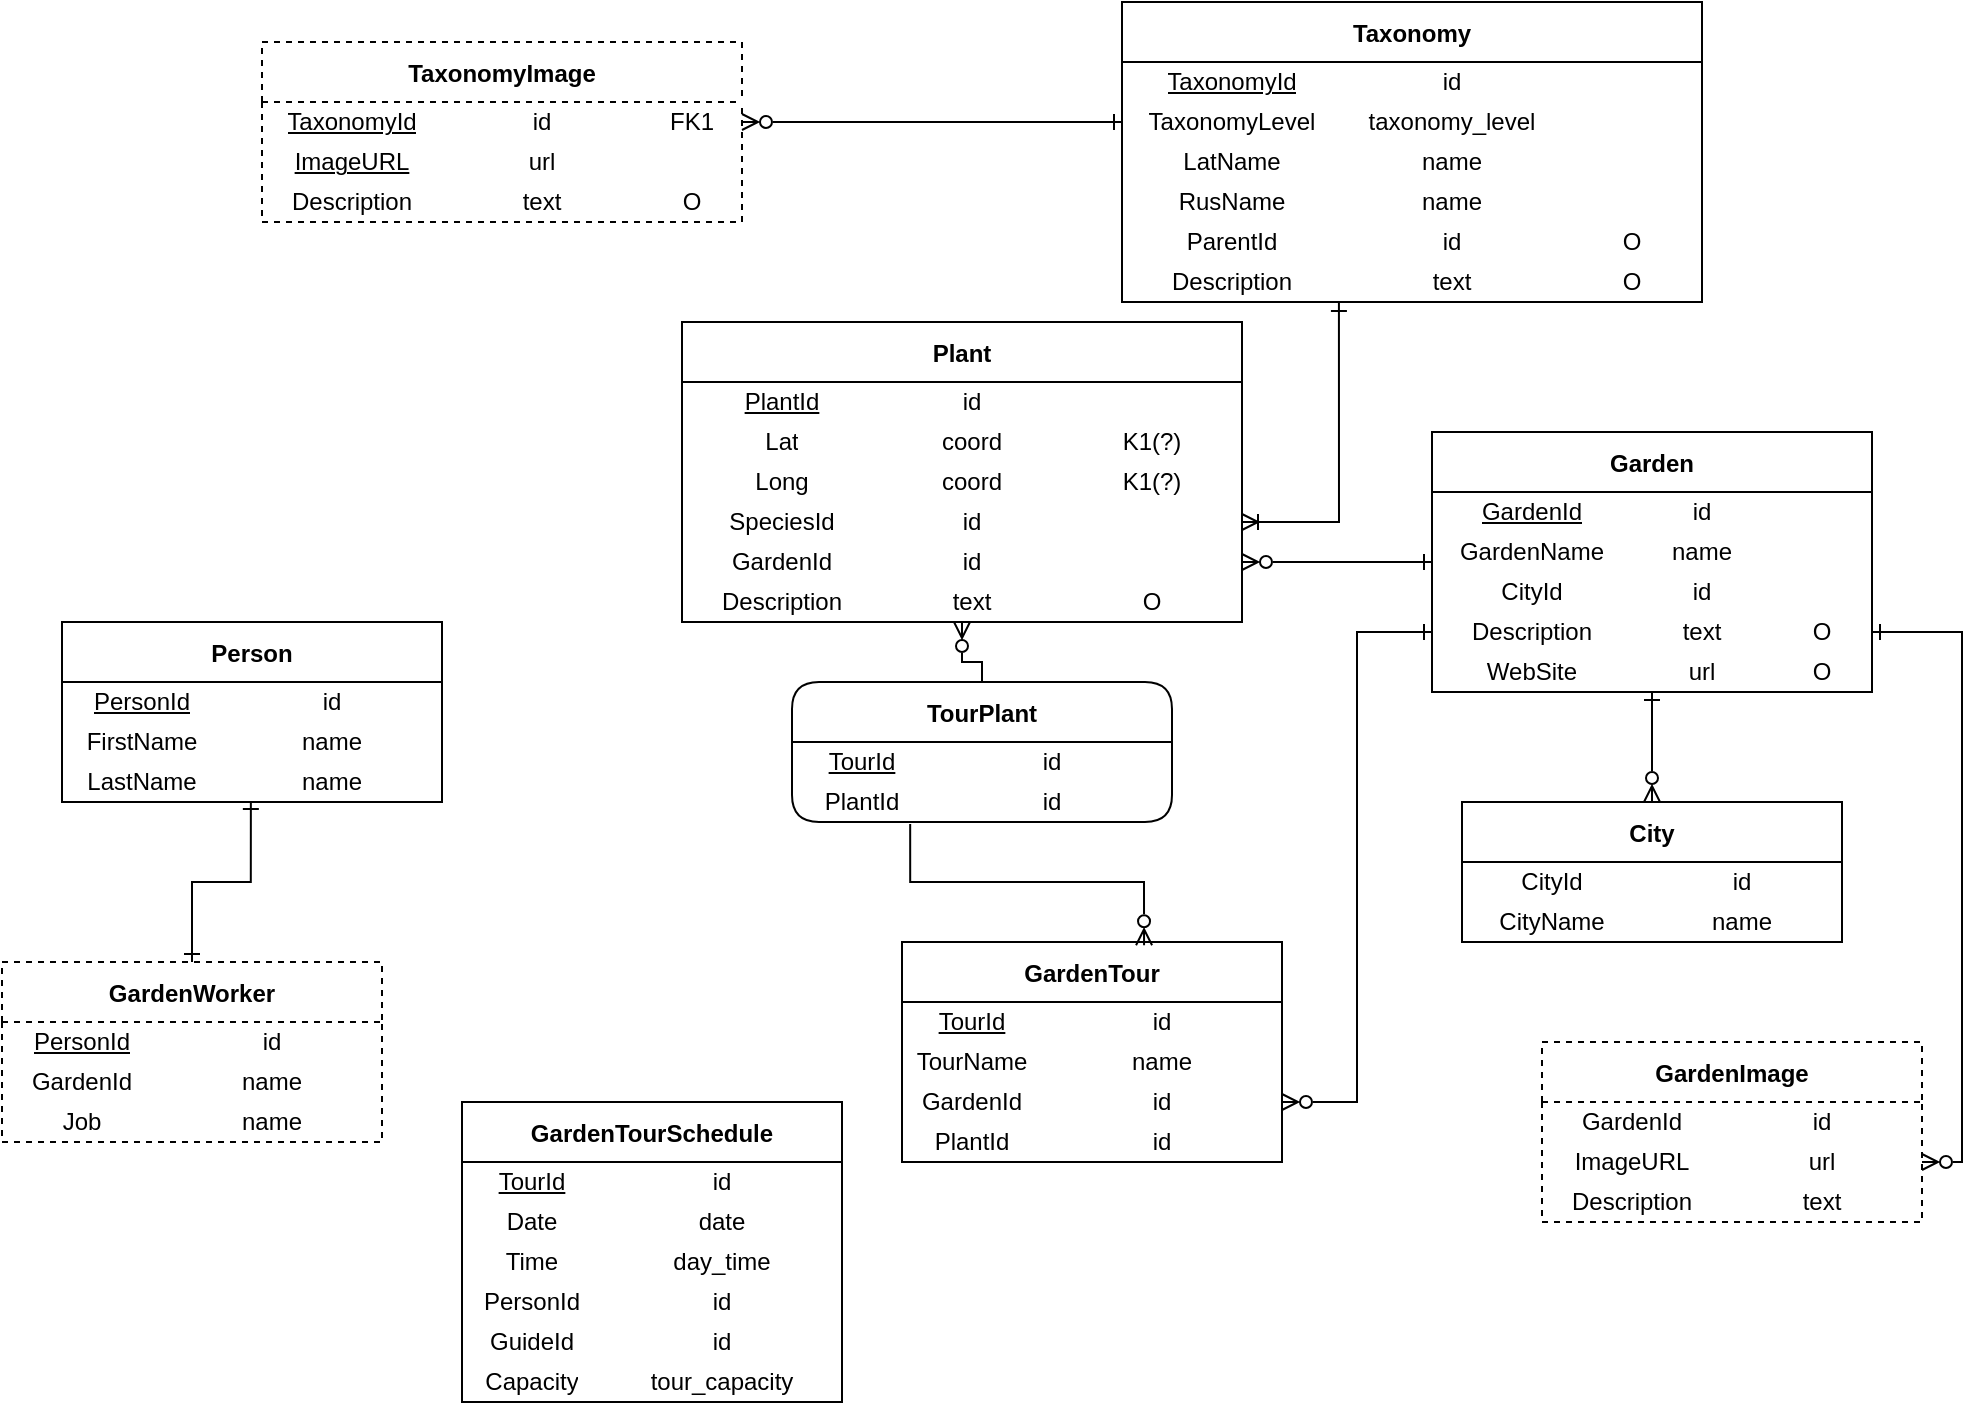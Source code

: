 <mxfile version="22.1.21" type="github">
  <diagram name="Page-1" id="6133507b-19e7-1e82-6fc7-422aa6c4b21f">
    <mxGraphModel dx="2054" dy="1492" grid="1" gridSize="10" guides="1" tooltips="1" connect="1" arrows="1" fold="1" page="1" pageScale="1" pageWidth="1100" pageHeight="850" background="none" math="0" shadow="0">
      <root>
        <mxCell id="0" />
        <mxCell id="1" parent="0" />
        <mxCell id="W1vL870ifGx7TVXtJ1C_-22" value="Taxonomy" style="shape=table;startSize=30;container=1;collapsible=0;childLayout=tableLayout;fontStyle=1;strokeColor=default;strokeWidth=1;perimeterSpacing=0;rowLines=0;columnLines=0;" parent="1" vertex="1">
          <mxGeometry x="-170" y="-380" width="290" height="150" as="geometry" />
        </mxCell>
        <mxCell id="W1vL870ifGx7TVXtJ1C_-23" value="" style="shape=tableRow;horizontal=0;startSize=0;swimlaneHead=0;swimlaneBody=0;strokeColor=inherit;top=0;left=0;bottom=0;right=0;collapsible=0;dropTarget=0;fillColor=none;points=[[0,0.5],[1,0.5]];portConstraint=eastwest;" parent="W1vL870ifGx7TVXtJ1C_-22" vertex="1">
          <mxGeometry y="30" width="290" height="20" as="geometry" />
        </mxCell>
        <mxCell id="W1vL870ifGx7TVXtJ1C_-24" value="&lt;u style=&quot;border-color: var(--border-color);&quot;&gt;TaxonomyId&lt;/u&gt;" style="shape=partialRectangle;html=1;whiteSpace=wrap;connectable=0;strokeColor=inherit;overflow=hidden;fillColor=none;top=0;left=0;bottom=0;right=0;pointerEvents=1;" parent="W1vL870ifGx7TVXtJ1C_-23" vertex="1">
          <mxGeometry width="110" height="20" as="geometry">
            <mxRectangle width="110" height="20" as="alternateBounds" />
          </mxGeometry>
        </mxCell>
        <mxCell id="W1vL870ifGx7TVXtJ1C_-25" value="id" style="shape=partialRectangle;html=1;whiteSpace=wrap;connectable=0;strokeColor=inherit;overflow=hidden;fillColor=none;top=0;left=0;bottom=0;right=0;pointerEvents=1;" parent="W1vL870ifGx7TVXtJ1C_-23" vertex="1">
          <mxGeometry x="110" width="110" height="20" as="geometry">
            <mxRectangle width="110" height="20" as="alternateBounds" />
          </mxGeometry>
        </mxCell>
        <mxCell id="CwG0Lfy6R7X3gBbu4Owk-38" style="shape=partialRectangle;html=1;whiteSpace=wrap;connectable=0;strokeColor=inherit;overflow=hidden;fillColor=none;top=0;left=0;bottom=0;right=0;pointerEvents=1;" parent="W1vL870ifGx7TVXtJ1C_-23" vertex="1">
          <mxGeometry x="220" width="70" height="20" as="geometry">
            <mxRectangle width="70" height="20" as="alternateBounds" />
          </mxGeometry>
        </mxCell>
        <mxCell id="W1vL870ifGx7TVXtJ1C_-26" value="" style="shape=tableRow;horizontal=0;startSize=0;swimlaneHead=0;swimlaneBody=0;strokeColor=inherit;top=0;left=0;bottom=0;right=0;collapsible=0;dropTarget=0;fillColor=none;points=[[0,0.5],[1,0.5]];portConstraint=eastwest;" parent="W1vL870ifGx7TVXtJ1C_-22" vertex="1">
          <mxGeometry y="50" width="290" height="20" as="geometry" />
        </mxCell>
        <mxCell id="W1vL870ifGx7TVXtJ1C_-27" value="TaxonomyLevel" style="shape=partialRectangle;html=1;whiteSpace=wrap;connectable=0;strokeColor=inherit;overflow=hidden;fillColor=none;top=0;left=0;bottom=0;right=0;pointerEvents=1;" parent="W1vL870ifGx7TVXtJ1C_-26" vertex="1">
          <mxGeometry width="110" height="20" as="geometry">
            <mxRectangle width="110" height="20" as="alternateBounds" />
          </mxGeometry>
        </mxCell>
        <mxCell id="W1vL870ifGx7TVXtJ1C_-28" value="taxonomy_level" style="shape=partialRectangle;html=1;whiteSpace=wrap;connectable=0;strokeColor=inherit;overflow=hidden;fillColor=none;top=0;left=0;bottom=0;right=0;pointerEvents=1;" parent="W1vL870ifGx7TVXtJ1C_-26" vertex="1">
          <mxGeometry x="110" width="110" height="20" as="geometry">
            <mxRectangle width="110" height="20" as="alternateBounds" />
          </mxGeometry>
        </mxCell>
        <mxCell id="CwG0Lfy6R7X3gBbu4Owk-39" style="shape=partialRectangle;html=1;whiteSpace=wrap;connectable=0;strokeColor=inherit;overflow=hidden;fillColor=none;top=0;left=0;bottom=0;right=0;pointerEvents=1;" parent="W1vL870ifGx7TVXtJ1C_-26" vertex="1">
          <mxGeometry x="220" width="70" height="20" as="geometry">
            <mxRectangle width="70" height="20" as="alternateBounds" />
          </mxGeometry>
        </mxCell>
        <mxCell id="W1vL870ifGx7TVXtJ1C_-29" value="" style="shape=tableRow;horizontal=0;startSize=0;swimlaneHead=0;swimlaneBody=0;strokeColor=inherit;top=0;left=0;bottom=0;right=0;collapsible=0;dropTarget=0;fillColor=none;points=[[0,0.5],[1,0.5]];portConstraint=eastwest;" parent="W1vL870ifGx7TVXtJ1C_-22" vertex="1">
          <mxGeometry y="70" width="290" height="20" as="geometry" />
        </mxCell>
        <mxCell id="W1vL870ifGx7TVXtJ1C_-30" value="LatName" style="shape=partialRectangle;html=1;whiteSpace=wrap;connectable=0;strokeColor=inherit;overflow=hidden;fillColor=none;top=0;left=0;bottom=0;right=0;pointerEvents=1;" parent="W1vL870ifGx7TVXtJ1C_-29" vertex="1">
          <mxGeometry width="110" height="20" as="geometry">
            <mxRectangle width="110" height="20" as="alternateBounds" />
          </mxGeometry>
        </mxCell>
        <mxCell id="W1vL870ifGx7TVXtJ1C_-31" value="name" style="shape=partialRectangle;html=1;whiteSpace=wrap;connectable=0;strokeColor=inherit;overflow=hidden;fillColor=none;top=0;left=0;bottom=0;right=0;pointerEvents=1;" parent="W1vL870ifGx7TVXtJ1C_-29" vertex="1">
          <mxGeometry x="110" width="110" height="20" as="geometry">
            <mxRectangle width="110" height="20" as="alternateBounds" />
          </mxGeometry>
        </mxCell>
        <mxCell id="CwG0Lfy6R7X3gBbu4Owk-40" style="shape=partialRectangle;html=1;whiteSpace=wrap;connectable=0;strokeColor=inherit;overflow=hidden;fillColor=none;top=0;left=0;bottom=0;right=0;pointerEvents=1;" parent="W1vL870ifGx7TVXtJ1C_-29" vertex="1">
          <mxGeometry x="220" width="70" height="20" as="geometry">
            <mxRectangle width="70" height="20" as="alternateBounds" />
          </mxGeometry>
        </mxCell>
        <mxCell id="W1vL870ifGx7TVXtJ1C_-32" value="" style="shape=tableRow;horizontal=0;startSize=0;swimlaneHead=0;swimlaneBody=0;strokeColor=inherit;top=0;left=0;bottom=0;right=0;collapsible=0;dropTarget=0;fillColor=none;points=[[0,0.5],[1,0.5]];portConstraint=eastwest;" parent="W1vL870ifGx7TVXtJ1C_-22" vertex="1">
          <mxGeometry y="90" width="290" height="20" as="geometry" />
        </mxCell>
        <mxCell id="W1vL870ifGx7TVXtJ1C_-33" value="RusName" style="shape=partialRectangle;html=1;whiteSpace=wrap;connectable=0;strokeColor=inherit;overflow=hidden;fillColor=none;top=0;left=0;bottom=0;right=0;pointerEvents=1;" parent="W1vL870ifGx7TVXtJ1C_-32" vertex="1">
          <mxGeometry width="110" height="20" as="geometry">
            <mxRectangle width="110" height="20" as="alternateBounds" />
          </mxGeometry>
        </mxCell>
        <mxCell id="W1vL870ifGx7TVXtJ1C_-34" value="name" style="shape=partialRectangle;html=1;whiteSpace=wrap;connectable=0;strokeColor=inherit;overflow=hidden;fillColor=none;top=0;left=0;bottom=0;right=0;pointerEvents=1;" parent="W1vL870ifGx7TVXtJ1C_-32" vertex="1">
          <mxGeometry x="110" width="110" height="20" as="geometry">
            <mxRectangle width="110" height="20" as="alternateBounds" />
          </mxGeometry>
        </mxCell>
        <mxCell id="CwG0Lfy6R7X3gBbu4Owk-41" style="shape=partialRectangle;html=1;whiteSpace=wrap;connectable=0;strokeColor=inherit;overflow=hidden;fillColor=none;top=0;left=0;bottom=0;right=0;pointerEvents=1;" parent="W1vL870ifGx7TVXtJ1C_-32" vertex="1">
          <mxGeometry x="220" width="70" height="20" as="geometry">
            <mxRectangle width="70" height="20" as="alternateBounds" />
          </mxGeometry>
        </mxCell>
        <mxCell id="W1vL870ifGx7TVXtJ1C_-38" value="" style="shape=tableRow;horizontal=0;startSize=0;swimlaneHead=0;swimlaneBody=0;strokeColor=inherit;top=0;left=0;bottom=0;right=0;collapsible=0;dropTarget=0;fillColor=none;points=[[0,0.5],[1,0.5]];portConstraint=eastwest;" parent="W1vL870ifGx7TVXtJ1C_-22" vertex="1">
          <mxGeometry y="110" width="290" height="20" as="geometry" />
        </mxCell>
        <mxCell id="W1vL870ifGx7TVXtJ1C_-39" value="ParentId" style="shape=partialRectangle;html=1;whiteSpace=wrap;connectable=0;strokeColor=inherit;overflow=hidden;fillColor=none;top=0;left=0;bottom=0;right=0;pointerEvents=1;" parent="W1vL870ifGx7TVXtJ1C_-38" vertex="1">
          <mxGeometry width="110" height="20" as="geometry">
            <mxRectangle width="110" height="20" as="alternateBounds" />
          </mxGeometry>
        </mxCell>
        <mxCell id="W1vL870ifGx7TVXtJ1C_-40" value="id" style="shape=partialRectangle;html=1;whiteSpace=wrap;connectable=0;strokeColor=inherit;overflow=hidden;fillColor=none;top=0;left=0;bottom=0;right=0;pointerEvents=1;" parent="W1vL870ifGx7TVXtJ1C_-38" vertex="1">
          <mxGeometry x="110" width="110" height="20" as="geometry">
            <mxRectangle width="110" height="20" as="alternateBounds" />
          </mxGeometry>
        </mxCell>
        <mxCell id="CwG0Lfy6R7X3gBbu4Owk-42" value="O" style="shape=partialRectangle;html=1;whiteSpace=wrap;connectable=0;strokeColor=inherit;overflow=hidden;fillColor=none;top=0;left=0;bottom=0;right=0;pointerEvents=1;" parent="W1vL870ifGx7TVXtJ1C_-38" vertex="1">
          <mxGeometry x="220" width="70" height="20" as="geometry">
            <mxRectangle width="70" height="20" as="alternateBounds" />
          </mxGeometry>
        </mxCell>
        <mxCell id="CwG0Lfy6R7X3gBbu4Owk-29" value="" style="shape=tableRow;horizontal=0;startSize=0;swimlaneHead=0;swimlaneBody=0;strokeColor=inherit;top=0;left=0;bottom=0;right=0;collapsible=0;dropTarget=0;fillColor=none;points=[[0,0.5],[1,0.5]];portConstraint=eastwest;" parent="W1vL870ifGx7TVXtJ1C_-22" vertex="1">
          <mxGeometry y="130" width="290" height="20" as="geometry" />
        </mxCell>
        <mxCell id="CwG0Lfy6R7X3gBbu4Owk-30" value="Description" style="shape=partialRectangle;html=1;whiteSpace=wrap;connectable=0;strokeColor=inherit;overflow=hidden;fillColor=none;top=0;left=0;bottom=0;right=0;pointerEvents=1;" parent="CwG0Lfy6R7X3gBbu4Owk-29" vertex="1">
          <mxGeometry width="110" height="20" as="geometry">
            <mxRectangle width="110" height="20" as="alternateBounds" />
          </mxGeometry>
        </mxCell>
        <mxCell id="CwG0Lfy6R7X3gBbu4Owk-31" value="text" style="shape=partialRectangle;html=1;whiteSpace=wrap;connectable=0;strokeColor=inherit;overflow=hidden;fillColor=none;top=0;left=0;bottom=0;right=0;pointerEvents=1;" parent="CwG0Lfy6R7X3gBbu4Owk-29" vertex="1">
          <mxGeometry x="110" width="110" height="20" as="geometry">
            <mxRectangle width="110" height="20" as="alternateBounds" />
          </mxGeometry>
        </mxCell>
        <mxCell id="CwG0Lfy6R7X3gBbu4Owk-43" value="O" style="shape=partialRectangle;html=1;whiteSpace=wrap;connectable=0;strokeColor=inherit;overflow=hidden;fillColor=none;top=0;left=0;bottom=0;right=0;pointerEvents=1;" parent="CwG0Lfy6R7X3gBbu4Owk-29" vertex="1">
          <mxGeometry x="220" width="70" height="20" as="geometry">
            <mxRectangle width="70" height="20" as="alternateBounds" />
          </mxGeometry>
        </mxCell>
        <mxCell id="W1vL870ifGx7TVXtJ1C_-174" style="edgeStyle=orthogonalEdgeStyle;rounded=0;orthogonalLoop=1;jettySize=auto;html=1;endArrow=ERzeroToMany;endFill=0;startArrow=ERone;startFill=0;" parent="1" source="W1vL870ifGx7TVXtJ1C_-41" target="W1vL870ifGx7TVXtJ1C_-99" edge="1">
          <mxGeometry relative="1" as="geometry" />
        </mxCell>
        <mxCell id="W1vL870ifGx7TVXtJ1C_-194" style="edgeStyle=orthogonalEdgeStyle;rounded=0;orthogonalLoop=1;jettySize=auto;html=1;entryX=0.5;entryY=0;entryDx=0;entryDy=0;endArrow=ERzeroToMany;endFill=0;startArrow=ERone;startFill=0;" parent="1" source="W1vL870ifGx7TVXtJ1C_-41" target="W1vL870ifGx7TVXtJ1C_-175" edge="1">
          <mxGeometry relative="1" as="geometry" />
        </mxCell>
        <mxCell id="CwG0Lfy6R7X3gBbu4Owk-14" style="edgeStyle=orthogonalEdgeStyle;rounded=0;orthogonalLoop=1;jettySize=auto;html=1;entryX=1;entryY=0.5;entryDx=0;entryDy=0;endArrow=ERzeroToMany;endFill=0;startArrow=ERone;startFill=0;exitX=1;exitY=0.5;exitDx=0;exitDy=0;" parent="1" source="W1vL870ifGx7TVXtJ1C_-83" target="CwG0Lfy6R7X3gBbu4Owk-5" edge="1">
          <mxGeometry relative="1" as="geometry" />
        </mxCell>
        <mxCell id="W1vL870ifGx7TVXtJ1C_-41" value="Garden" style="shape=table;startSize=30;container=1;collapsible=0;childLayout=tableLayout;fontStyle=1;strokeColor=default;strokeWidth=1;perimeterSpacing=0;rowLines=0;columnLines=0;" parent="1" vertex="1">
          <mxGeometry x="-15" y="-165" width="220" height="130" as="geometry" />
        </mxCell>
        <mxCell id="W1vL870ifGx7TVXtJ1C_-42" value="" style="shape=tableRow;horizontal=0;startSize=0;swimlaneHead=0;swimlaneBody=0;strokeColor=inherit;top=0;left=0;bottom=0;right=0;collapsible=0;dropTarget=0;fillColor=none;points=[[0,0.5],[1,0.5]];portConstraint=eastwest;" parent="W1vL870ifGx7TVXtJ1C_-41" vertex="1">
          <mxGeometry y="30" width="220" height="20" as="geometry" />
        </mxCell>
        <mxCell id="W1vL870ifGx7TVXtJ1C_-43" value="&lt;u&gt;GardenId&lt;/u&gt;" style="shape=partialRectangle;html=1;whiteSpace=wrap;connectable=0;strokeColor=inherit;overflow=hidden;fillColor=none;top=0;left=0;bottom=0;right=0;pointerEvents=1;" parent="W1vL870ifGx7TVXtJ1C_-42" vertex="1">
          <mxGeometry width="100" height="20" as="geometry">
            <mxRectangle width="100" height="20" as="alternateBounds" />
          </mxGeometry>
        </mxCell>
        <mxCell id="W1vL870ifGx7TVXtJ1C_-44" value="id" style="shape=partialRectangle;html=1;whiteSpace=wrap;connectable=0;strokeColor=inherit;overflow=hidden;fillColor=none;top=0;left=0;bottom=0;right=0;pointerEvents=1;" parent="W1vL870ifGx7TVXtJ1C_-42" vertex="1">
          <mxGeometry x="100" width="70" height="20" as="geometry">
            <mxRectangle width="70" height="20" as="alternateBounds" />
          </mxGeometry>
        </mxCell>
        <mxCell id="CwG0Lfy6R7X3gBbu4Owk-51" style="shape=partialRectangle;html=1;whiteSpace=wrap;connectable=0;strokeColor=inherit;overflow=hidden;fillColor=none;top=0;left=0;bottom=0;right=0;pointerEvents=1;" parent="W1vL870ifGx7TVXtJ1C_-42" vertex="1">
          <mxGeometry x="170" width="50" height="20" as="geometry">
            <mxRectangle width="50" height="20" as="alternateBounds" />
          </mxGeometry>
        </mxCell>
        <mxCell id="W1vL870ifGx7TVXtJ1C_-45" value="" style="shape=tableRow;horizontal=0;startSize=0;swimlaneHead=0;swimlaneBody=0;strokeColor=inherit;top=0;left=0;bottom=0;right=0;collapsible=0;dropTarget=0;fillColor=none;points=[[0,0.5],[1,0.5]];portConstraint=eastwest;" parent="W1vL870ifGx7TVXtJ1C_-41" vertex="1">
          <mxGeometry y="50" width="220" height="20" as="geometry" />
        </mxCell>
        <mxCell id="W1vL870ifGx7TVXtJ1C_-46" value="GardenName" style="shape=partialRectangle;html=1;whiteSpace=wrap;connectable=0;strokeColor=inherit;overflow=hidden;fillColor=none;top=0;left=0;bottom=0;right=0;pointerEvents=1;" parent="W1vL870ifGx7TVXtJ1C_-45" vertex="1">
          <mxGeometry width="100" height="20" as="geometry">
            <mxRectangle width="100" height="20" as="alternateBounds" />
          </mxGeometry>
        </mxCell>
        <mxCell id="W1vL870ifGx7TVXtJ1C_-47" value="name" style="shape=partialRectangle;html=1;whiteSpace=wrap;connectable=0;strokeColor=inherit;overflow=hidden;fillColor=none;top=0;left=0;bottom=0;right=0;pointerEvents=1;" parent="W1vL870ifGx7TVXtJ1C_-45" vertex="1">
          <mxGeometry x="100" width="70" height="20" as="geometry">
            <mxRectangle width="70" height="20" as="alternateBounds" />
          </mxGeometry>
        </mxCell>
        <mxCell id="CwG0Lfy6R7X3gBbu4Owk-52" style="shape=partialRectangle;html=1;whiteSpace=wrap;connectable=0;strokeColor=inherit;overflow=hidden;fillColor=none;top=0;left=0;bottom=0;right=0;pointerEvents=1;" parent="W1vL870ifGx7TVXtJ1C_-45" vertex="1">
          <mxGeometry x="170" width="50" height="20" as="geometry">
            <mxRectangle width="50" height="20" as="alternateBounds" />
          </mxGeometry>
        </mxCell>
        <mxCell id="W1vL870ifGx7TVXtJ1C_-48" value="" style="shape=tableRow;horizontal=0;startSize=0;swimlaneHead=0;swimlaneBody=0;strokeColor=inherit;top=0;left=0;bottom=0;right=0;collapsible=0;dropTarget=0;fillColor=none;points=[[0,0.5],[1,0.5]];portConstraint=eastwest;" parent="W1vL870ifGx7TVXtJ1C_-41" vertex="1">
          <mxGeometry y="70" width="220" height="20" as="geometry" />
        </mxCell>
        <mxCell id="W1vL870ifGx7TVXtJ1C_-49" value="CityId" style="shape=partialRectangle;html=1;whiteSpace=wrap;connectable=0;strokeColor=inherit;overflow=hidden;fillColor=none;top=0;left=0;bottom=0;right=0;pointerEvents=1;" parent="W1vL870ifGx7TVXtJ1C_-48" vertex="1">
          <mxGeometry width="100" height="20" as="geometry">
            <mxRectangle width="100" height="20" as="alternateBounds" />
          </mxGeometry>
        </mxCell>
        <mxCell id="W1vL870ifGx7TVXtJ1C_-50" value="id" style="shape=partialRectangle;html=1;whiteSpace=wrap;connectable=0;strokeColor=inherit;overflow=hidden;fillColor=none;top=0;left=0;bottom=0;right=0;pointerEvents=1;" parent="W1vL870ifGx7TVXtJ1C_-48" vertex="1">
          <mxGeometry x="100" width="70" height="20" as="geometry">
            <mxRectangle width="70" height="20" as="alternateBounds" />
          </mxGeometry>
        </mxCell>
        <mxCell id="CwG0Lfy6R7X3gBbu4Owk-53" style="shape=partialRectangle;html=1;whiteSpace=wrap;connectable=0;strokeColor=inherit;overflow=hidden;fillColor=none;top=0;left=0;bottom=0;right=0;pointerEvents=1;" parent="W1vL870ifGx7TVXtJ1C_-48" vertex="1">
          <mxGeometry x="170" width="50" height="20" as="geometry">
            <mxRectangle width="50" height="20" as="alternateBounds" />
          </mxGeometry>
        </mxCell>
        <mxCell id="W1vL870ifGx7TVXtJ1C_-83" value="" style="shape=tableRow;horizontal=0;startSize=0;swimlaneHead=0;swimlaneBody=0;strokeColor=inherit;top=0;left=0;bottom=0;right=0;collapsible=0;dropTarget=0;fillColor=none;points=[[0,0.5],[1,0.5]];portConstraint=eastwest;" parent="W1vL870ifGx7TVXtJ1C_-41" vertex="1">
          <mxGeometry y="90" width="220" height="20" as="geometry" />
        </mxCell>
        <mxCell id="W1vL870ifGx7TVXtJ1C_-84" value="Description" style="shape=partialRectangle;html=1;whiteSpace=wrap;connectable=0;strokeColor=inherit;overflow=hidden;fillColor=none;top=0;left=0;bottom=0;right=0;pointerEvents=1;" parent="W1vL870ifGx7TVXtJ1C_-83" vertex="1">
          <mxGeometry width="100" height="20" as="geometry">
            <mxRectangle width="100" height="20" as="alternateBounds" />
          </mxGeometry>
        </mxCell>
        <mxCell id="W1vL870ifGx7TVXtJ1C_-85" value="text" style="shape=partialRectangle;html=1;whiteSpace=wrap;connectable=0;strokeColor=inherit;overflow=hidden;fillColor=none;top=0;left=0;bottom=0;right=0;pointerEvents=1;" parent="W1vL870ifGx7TVXtJ1C_-83" vertex="1">
          <mxGeometry x="100" width="70" height="20" as="geometry">
            <mxRectangle width="70" height="20" as="alternateBounds" />
          </mxGeometry>
        </mxCell>
        <mxCell id="CwG0Lfy6R7X3gBbu4Owk-54" value="O" style="shape=partialRectangle;html=1;whiteSpace=wrap;connectable=0;strokeColor=inherit;overflow=hidden;fillColor=none;top=0;left=0;bottom=0;right=0;pointerEvents=1;" parent="W1vL870ifGx7TVXtJ1C_-83" vertex="1">
          <mxGeometry x="170" width="50" height="20" as="geometry">
            <mxRectangle width="50" height="20" as="alternateBounds" />
          </mxGeometry>
        </mxCell>
        <mxCell id="W1vL870ifGx7TVXtJ1C_-147" value="" style="shape=tableRow;horizontal=0;startSize=0;swimlaneHead=0;swimlaneBody=0;strokeColor=inherit;top=0;left=0;bottom=0;right=0;collapsible=0;dropTarget=0;fillColor=none;points=[[0,0.5],[1,0.5]];portConstraint=eastwest;" parent="W1vL870ifGx7TVXtJ1C_-41" vertex="1">
          <mxGeometry y="110" width="220" height="20" as="geometry" />
        </mxCell>
        <mxCell id="W1vL870ifGx7TVXtJ1C_-148" value="WebSite" style="shape=partialRectangle;html=1;whiteSpace=wrap;connectable=0;strokeColor=inherit;overflow=hidden;fillColor=none;top=0;left=0;bottom=0;right=0;pointerEvents=1;" parent="W1vL870ifGx7TVXtJ1C_-147" vertex="1">
          <mxGeometry width="100" height="20" as="geometry">
            <mxRectangle width="100" height="20" as="alternateBounds" />
          </mxGeometry>
        </mxCell>
        <mxCell id="W1vL870ifGx7TVXtJ1C_-149" value="url" style="shape=partialRectangle;html=1;whiteSpace=wrap;connectable=0;strokeColor=inherit;overflow=hidden;fillColor=none;top=0;left=0;bottom=0;right=0;pointerEvents=1;" parent="W1vL870ifGx7TVXtJ1C_-147" vertex="1">
          <mxGeometry x="100" width="70" height="20" as="geometry">
            <mxRectangle width="70" height="20" as="alternateBounds" />
          </mxGeometry>
        </mxCell>
        <mxCell id="CwG0Lfy6R7X3gBbu4Owk-55" value="O" style="shape=partialRectangle;html=1;whiteSpace=wrap;connectable=0;strokeColor=inherit;overflow=hidden;fillColor=none;top=0;left=0;bottom=0;right=0;pointerEvents=1;" parent="W1vL870ifGx7TVXtJ1C_-147" vertex="1">
          <mxGeometry x="170" width="50" height="20" as="geometry">
            <mxRectangle width="50" height="20" as="alternateBounds" />
          </mxGeometry>
        </mxCell>
        <mxCell id="W1vL870ifGx7TVXtJ1C_-54" value="GardenWorker" style="shape=table;startSize=30;container=1;collapsible=0;childLayout=tableLayout;fontStyle=1;strokeColor=default;strokeWidth=1;perimeterSpacing=0;rowLines=0;columnLines=0;dashed=1;" parent="1" vertex="1">
          <mxGeometry x="-730" y="100" width="190" height="90" as="geometry" />
        </mxCell>
        <mxCell id="W1vL870ifGx7TVXtJ1C_-55" value="" style="shape=tableRow;horizontal=0;startSize=0;swimlaneHead=0;swimlaneBody=0;strokeColor=inherit;top=0;left=0;bottom=0;right=0;collapsible=0;dropTarget=0;fillColor=none;points=[[0,0.5],[1,0.5]];portConstraint=eastwest;" parent="W1vL870ifGx7TVXtJ1C_-54" vertex="1">
          <mxGeometry y="30" width="190" height="20" as="geometry" />
        </mxCell>
        <mxCell id="W1vL870ifGx7TVXtJ1C_-56" value="&lt;u&gt;PersonId&lt;/u&gt;" style="shape=partialRectangle;html=1;whiteSpace=wrap;connectable=0;strokeColor=inherit;overflow=hidden;fillColor=none;top=0;left=0;bottom=0;right=0;pointerEvents=1;" parent="W1vL870ifGx7TVXtJ1C_-55" vertex="1">
          <mxGeometry width="80" height="20" as="geometry">
            <mxRectangle width="80" height="20" as="alternateBounds" />
          </mxGeometry>
        </mxCell>
        <mxCell id="W1vL870ifGx7TVXtJ1C_-57" value="id" style="shape=partialRectangle;html=1;whiteSpace=wrap;connectable=0;strokeColor=inherit;overflow=hidden;fillColor=none;top=0;left=0;bottom=0;right=0;pointerEvents=1;" parent="W1vL870ifGx7TVXtJ1C_-55" vertex="1">
          <mxGeometry x="80" width="110" height="20" as="geometry">
            <mxRectangle width="110" height="20" as="alternateBounds" />
          </mxGeometry>
        </mxCell>
        <mxCell id="W1vL870ifGx7TVXtJ1C_-58" value="" style="shape=tableRow;horizontal=0;startSize=0;swimlaneHead=0;swimlaneBody=0;strokeColor=inherit;top=0;left=0;bottom=0;right=0;collapsible=0;dropTarget=0;fillColor=none;points=[[0,0.5],[1,0.5]];portConstraint=eastwest;" parent="W1vL870ifGx7TVXtJ1C_-54" vertex="1">
          <mxGeometry y="50" width="190" height="20" as="geometry" />
        </mxCell>
        <mxCell id="W1vL870ifGx7TVXtJ1C_-59" value="GardenId" style="shape=partialRectangle;html=1;whiteSpace=wrap;connectable=0;strokeColor=inherit;overflow=hidden;fillColor=none;top=0;left=0;bottom=0;right=0;pointerEvents=1;" parent="W1vL870ifGx7TVXtJ1C_-58" vertex="1">
          <mxGeometry width="80" height="20" as="geometry">
            <mxRectangle width="80" height="20" as="alternateBounds" />
          </mxGeometry>
        </mxCell>
        <mxCell id="W1vL870ifGx7TVXtJ1C_-60" value="name" style="shape=partialRectangle;html=1;whiteSpace=wrap;connectable=0;strokeColor=inherit;overflow=hidden;fillColor=none;top=0;left=0;bottom=0;right=0;pointerEvents=1;" parent="W1vL870ifGx7TVXtJ1C_-58" vertex="1">
          <mxGeometry x="80" width="110" height="20" as="geometry">
            <mxRectangle width="110" height="20" as="alternateBounds" />
          </mxGeometry>
        </mxCell>
        <mxCell id="W1vL870ifGx7TVXtJ1C_-64" value="" style="shape=tableRow;horizontal=0;startSize=0;swimlaneHead=0;swimlaneBody=0;strokeColor=inherit;top=0;left=0;bottom=0;right=0;collapsible=0;dropTarget=0;fillColor=none;points=[[0,0.5],[1,0.5]];portConstraint=eastwest;" parent="W1vL870ifGx7TVXtJ1C_-54" vertex="1">
          <mxGeometry y="70" width="190" height="20" as="geometry" />
        </mxCell>
        <mxCell id="W1vL870ifGx7TVXtJ1C_-65" value="Job" style="shape=partialRectangle;html=1;whiteSpace=wrap;connectable=0;strokeColor=inherit;overflow=hidden;fillColor=none;top=0;left=0;bottom=0;right=0;pointerEvents=1;" parent="W1vL870ifGx7TVXtJ1C_-64" vertex="1">
          <mxGeometry width="80" height="20" as="geometry">
            <mxRectangle width="80" height="20" as="alternateBounds" />
          </mxGeometry>
        </mxCell>
        <mxCell id="W1vL870ifGx7TVXtJ1C_-66" value="name" style="shape=partialRectangle;html=1;whiteSpace=wrap;connectable=0;strokeColor=inherit;overflow=hidden;fillColor=none;top=0;left=0;bottom=0;right=0;pointerEvents=1;" parent="W1vL870ifGx7TVXtJ1C_-64" vertex="1">
          <mxGeometry x="80" width="110" height="20" as="geometry">
            <mxRectangle width="110" height="20" as="alternateBounds" />
          </mxGeometry>
        </mxCell>
        <mxCell id="W1vL870ifGx7TVXtJ1C_-67" value="GardenTour" style="shape=table;startSize=30;container=1;collapsible=0;childLayout=tableLayout;fontStyle=1;strokeColor=default;strokeWidth=1;perimeterSpacing=0;rowLines=0;columnLines=0;" parent="1" vertex="1">
          <mxGeometry x="-280" y="90" width="190" height="110" as="geometry" />
        </mxCell>
        <mxCell id="W1vL870ifGx7TVXtJ1C_-68" value="" style="shape=tableRow;horizontal=0;startSize=0;swimlaneHead=0;swimlaneBody=0;strokeColor=inherit;top=0;left=0;bottom=0;right=0;collapsible=0;dropTarget=0;fillColor=none;points=[[0,0.5],[1,0.5]];portConstraint=eastwest;" parent="W1vL870ifGx7TVXtJ1C_-67" vertex="1">
          <mxGeometry y="30" width="190" height="20" as="geometry" />
        </mxCell>
        <mxCell id="W1vL870ifGx7TVXtJ1C_-69" value="&lt;u&gt;TourId&lt;/u&gt;" style="shape=partialRectangle;html=1;whiteSpace=wrap;connectable=0;strokeColor=inherit;overflow=hidden;fillColor=none;top=0;left=0;bottom=0;right=0;pointerEvents=1;" parent="W1vL870ifGx7TVXtJ1C_-68" vertex="1">
          <mxGeometry width="70" height="20" as="geometry">
            <mxRectangle width="70" height="20" as="alternateBounds" />
          </mxGeometry>
        </mxCell>
        <mxCell id="W1vL870ifGx7TVXtJ1C_-70" value="id" style="shape=partialRectangle;html=1;whiteSpace=wrap;connectable=0;strokeColor=inherit;overflow=hidden;fillColor=none;top=0;left=0;bottom=0;right=0;pointerEvents=1;" parent="W1vL870ifGx7TVXtJ1C_-68" vertex="1">
          <mxGeometry x="70" width="120" height="20" as="geometry">
            <mxRectangle width="120" height="20" as="alternateBounds" />
          </mxGeometry>
        </mxCell>
        <mxCell id="W1vL870ifGx7TVXtJ1C_-71" value="" style="shape=tableRow;horizontal=0;startSize=0;swimlaneHead=0;swimlaneBody=0;strokeColor=inherit;top=0;left=0;bottom=0;right=0;collapsible=0;dropTarget=0;fillColor=none;points=[[0,0.5],[1,0.5]];portConstraint=eastwest;" parent="W1vL870ifGx7TVXtJ1C_-67" vertex="1">
          <mxGeometry y="50" width="190" height="20" as="geometry" />
        </mxCell>
        <mxCell id="W1vL870ifGx7TVXtJ1C_-72" value="TourName" style="shape=partialRectangle;html=1;whiteSpace=wrap;connectable=0;strokeColor=inherit;overflow=hidden;fillColor=none;top=0;left=0;bottom=0;right=0;pointerEvents=1;" parent="W1vL870ifGx7TVXtJ1C_-71" vertex="1">
          <mxGeometry width="70" height="20" as="geometry">
            <mxRectangle width="70" height="20" as="alternateBounds" />
          </mxGeometry>
        </mxCell>
        <mxCell id="W1vL870ifGx7TVXtJ1C_-73" value="name" style="shape=partialRectangle;html=1;whiteSpace=wrap;connectable=0;strokeColor=inherit;overflow=hidden;fillColor=none;top=0;left=0;bottom=0;right=0;pointerEvents=1;" parent="W1vL870ifGx7TVXtJ1C_-71" vertex="1">
          <mxGeometry x="70" width="120" height="20" as="geometry">
            <mxRectangle width="120" height="20" as="alternateBounds" />
          </mxGeometry>
        </mxCell>
        <mxCell id="W1vL870ifGx7TVXtJ1C_-74" value="" style="shape=tableRow;horizontal=0;startSize=0;swimlaneHead=0;swimlaneBody=0;strokeColor=inherit;top=0;left=0;bottom=0;right=0;collapsible=0;dropTarget=0;fillColor=none;points=[[0,0.5],[1,0.5]];portConstraint=eastwest;" parent="W1vL870ifGx7TVXtJ1C_-67" vertex="1">
          <mxGeometry y="70" width="190" height="20" as="geometry" />
        </mxCell>
        <mxCell id="W1vL870ifGx7TVXtJ1C_-75" value="GardenId" style="shape=partialRectangle;html=1;whiteSpace=wrap;connectable=0;strokeColor=inherit;overflow=hidden;fillColor=none;top=0;left=0;bottom=0;right=0;pointerEvents=1;" parent="W1vL870ifGx7TVXtJ1C_-74" vertex="1">
          <mxGeometry width="70" height="20" as="geometry">
            <mxRectangle width="70" height="20" as="alternateBounds" />
          </mxGeometry>
        </mxCell>
        <mxCell id="W1vL870ifGx7TVXtJ1C_-76" value="id" style="shape=partialRectangle;html=1;whiteSpace=wrap;connectable=0;strokeColor=inherit;overflow=hidden;fillColor=none;top=0;left=0;bottom=0;right=0;pointerEvents=1;" parent="W1vL870ifGx7TVXtJ1C_-74" vertex="1">
          <mxGeometry x="70" width="120" height="20" as="geometry">
            <mxRectangle width="120" height="20" as="alternateBounds" />
          </mxGeometry>
        </mxCell>
        <mxCell id="W1vL870ifGx7TVXtJ1C_-80" value="" style="shape=tableRow;horizontal=0;startSize=0;swimlaneHead=0;swimlaneBody=0;strokeColor=inherit;top=0;left=0;bottom=0;right=0;collapsible=0;dropTarget=0;fillColor=none;points=[[0,0.5],[1,0.5]];portConstraint=eastwest;" parent="W1vL870ifGx7TVXtJ1C_-67" vertex="1">
          <mxGeometry y="90" width="190" height="20" as="geometry" />
        </mxCell>
        <mxCell id="W1vL870ifGx7TVXtJ1C_-81" value="PlantId" style="shape=partialRectangle;html=1;whiteSpace=wrap;connectable=0;strokeColor=inherit;overflow=hidden;fillColor=none;top=0;left=0;bottom=0;right=0;pointerEvents=1;" parent="W1vL870ifGx7TVXtJ1C_-80" vertex="1">
          <mxGeometry width="70" height="20" as="geometry">
            <mxRectangle width="70" height="20" as="alternateBounds" />
          </mxGeometry>
        </mxCell>
        <mxCell id="W1vL870ifGx7TVXtJ1C_-82" value="id" style="shape=partialRectangle;html=1;whiteSpace=wrap;connectable=0;strokeColor=inherit;overflow=hidden;fillColor=none;top=0;left=0;bottom=0;right=0;pointerEvents=1;" parent="W1vL870ifGx7TVXtJ1C_-80" vertex="1">
          <mxGeometry x="70" width="120" height="20" as="geometry">
            <mxRectangle width="120" height="20" as="alternateBounds" />
          </mxGeometry>
        </mxCell>
        <mxCell id="CwG0Lfy6R7X3gBbu4Owk-18" style="edgeStyle=orthogonalEdgeStyle;rounded=0;orthogonalLoop=1;jettySize=auto;html=1;entryX=0.5;entryY=0;entryDx=0;entryDy=0;endArrow=none;endFill=0;startArrow=ERzeroToMany;startFill=0;" parent="1" source="W1vL870ifGx7TVXtJ1C_-86" target="LfEOiUK35nPW62fAY9vt-1" edge="1">
          <mxGeometry relative="1" as="geometry" />
        </mxCell>
        <mxCell id="W1vL870ifGx7TVXtJ1C_-86" value="Plant" style="shape=table;startSize=30;container=1;collapsible=0;childLayout=tableLayout;fontStyle=1;strokeColor=default;strokeWidth=1;perimeterSpacing=0;rowLines=0;columnLines=0;" parent="1" vertex="1">
          <mxGeometry x="-390" y="-220" width="280" height="150" as="geometry" />
        </mxCell>
        <mxCell id="W1vL870ifGx7TVXtJ1C_-87" value="" style="shape=tableRow;horizontal=0;startSize=0;swimlaneHead=0;swimlaneBody=0;strokeColor=inherit;top=0;left=0;bottom=0;right=0;collapsible=0;dropTarget=0;fillColor=none;points=[[0,0.5],[1,0.5]];portConstraint=eastwest;" parent="W1vL870ifGx7TVXtJ1C_-86" vertex="1">
          <mxGeometry y="30" width="280" height="20" as="geometry" />
        </mxCell>
        <mxCell id="W1vL870ifGx7TVXtJ1C_-88" value="&lt;u&gt;PlantId&lt;/u&gt;" style="shape=partialRectangle;html=1;whiteSpace=wrap;connectable=0;strokeColor=inherit;overflow=hidden;fillColor=none;top=0;left=0;bottom=0;right=0;pointerEvents=1;" parent="W1vL870ifGx7TVXtJ1C_-87" vertex="1">
          <mxGeometry width="100" height="20" as="geometry">
            <mxRectangle width="100" height="20" as="alternateBounds" />
          </mxGeometry>
        </mxCell>
        <mxCell id="W1vL870ifGx7TVXtJ1C_-89" value="id" style="shape=partialRectangle;html=1;whiteSpace=wrap;connectable=0;strokeColor=inherit;overflow=hidden;fillColor=none;top=0;left=0;bottom=0;right=0;pointerEvents=1;" parent="W1vL870ifGx7TVXtJ1C_-87" vertex="1">
          <mxGeometry x="100" width="90" height="20" as="geometry">
            <mxRectangle width="90" height="20" as="alternateBounds" />
          </mxGeometry>
        </mxCell>
        <mxCell id="CwG0Lfy6R7X3gBbu4Owk-44" style="shape=partialRectangle;html=1;whiteSpace=wrap;connectable=0;strokeColor=inherit;overflow=hidden;fillColor=none;top=0;left=0;bottom=0;right=0;pointerEvents=1;" parent="W1vL870ifGx7TVXtJ1C_-87" vertex="1">
          <mxGeometry x="190" width="90" height="20" as="geometry">
            <mxRectangle width="90" height="20" as="alternateBounds" />
          </mxGeometry>
        </mxCell>
        <mxCell id="W1vL870ifGx7TVXtJ1C_-90" value="" style="shape=tableRow;horizontal=0;startSize=0;swimlaneHead=0;swimlaneBody=0;strokeColor=inherit;top=0;left=0;bottom=0;right=0;collapsible=0;dropTarget=0;fillColor=none;points=[[0,0.5],[1,0.5]];portConstraint=eastwest;" parent="W1vL870ifGx7TVXtJ1C_-86" vertex="1">
          <mxGeometry y="50" width="280" height="20" as="geometry" />
        </mxCell>
        <mxCell id="W1vL870ifGx7TVXtJ1C_-91" value="Lat" style="shape=partialRectangle;html=1;whiteSpace=wrap;connectable=0;strokeColor=inherit;overflow=hidden;fillColor=none;top=0;left=0;bottom=0;right=0;pointerEvents=1;" parent="W1vL870ifGx7TVXtJ1C_-90" vertex="1">
          <mxGeometry width="100" height="20" as="geometry">
            <mxRectangle width="100" height="20" as="alternateBounds" />
          </mxGeometry>
        </mxCell>
        <mxCell id="W1vL870ifGx7TVXtJ1C_-92" value="coord" style="shape=partialRectangle;html=1;whiteSpace=wrap;connectable=0;strokeColor=inherit;overflow=hidden;fillColor=none;top=0;left=0;bottom=0;right=0;pointerEvents=1;" parent="W1vL870ifGx7TVXtJ1C_-90" vertex="1">
          <mxGeometry x="100" width="90" height="20" as="geometry">
            <mxRectangle width="90" height="20" as="alternateBounds" />
          </mxGeometry>
        </mxCell>
        <mxCell id="CwG0Lfy6R7X3gBbu4Owk-45" value="K1(?)" style="shape=partialRectangle;html=1;whiteSpace=wrap;connectable=0;strokeColor=inherit;overflow=hidden;fillColor=none;top=0;left=0;bottom=0;right=0;pointerEvents=1;" parent="W1vL870ifGx7TVXtJ1C_-90" vertex="1">
          <mxGeometry x="190" width="90" height="20" as="geometry">
            <mxRectangle width="90" height="20" as="alternateBounds" />
          </mxGeometry>
        </mxCell>
        <mxCell id="W1vL870ifGx7TVXtJ1C_-93" value="" style="shape=tableRow;horizontal=0;startSize=0;swimlaneHead=0;swimlaneBody=0;strokeColor=inherit;top=0;left=0;bottom=0;right=0;collapsible=0;dropTarget=0;fillColor=none;points=[[0,0.5],[1,0.5]];portConstraint=eastwest;" parent="W1vL870ifGx7TVXtJ1C_-86" vertex="1">
          <mxGeometry y="70" width="280" height="20" as="geometry" />
        </mxCell>
        <mxCell id="W1vL870ifGx7TVXtJ1C_-94" value="Long" style="shape=partialRectangle;html=1;whiteSpace=wrap;connectable=0;strokeColor=inherit;overflow=hidden;fillColor=none;top=0;left=0;bottom=0;right=0;pointerEvents=1;" parent="W1vL870ifGx7TVXtJ1C_-93" vertex="1">
          <mxGeometry width="100" height="20" as="geometry">
            <mxRectangle width="100" height="20" as="alternateBounds" />
          </mxGeometry>
        </mxCell>
        <mxCell id="W1vL870ifGx7TVXtJ1C_-95" value="coord" style="shape=partialRectangle;html=1;whiteSpace=wrap;connectable=0;strokeColor=inherit;overflow=hidden;fillColor=none;top=0;left=0;bottom=0;right=0;pointerEvents=1;" parent="W1vL870ifGx7TVXtJ1C_-93" vertex="1">
          <mxGeometry x="100" width="90" height="20" as="geometry">
            <mxRectangle width="90" height="20" as="alternateBounds" />
          </mxGeometry>
        </mxCell>
        <mxCell id="CwG0Lfy6R7X3gBbu4Owk-46" value="K1(?)" style="shape=partialRectangle;html=1;whiteSpace=wrap;connectable=0;strokeColor=inherit;overflow=hidden;fillColor=none;top=0;left=0;bottom=0;right=0;pointerEvents=1;" parent="W1vL870ifGx7TVXtJ1C_-93" vertex="1">
          <mxGeometry x="190" width="90" height="20" as="geometry">
            <mxRectangle width="90" height="20" as="alternateBounds" />
          </mxGeometry>
        </mxCell>
        <mxCell id="W1vL870ifGx7TVXtJ1C_-96" value="" style="shape=tableRow;horizontal=0;startSize=0;swimlaneHead=0;swimlaneBody=0;strokeColor=inherit;top=0;left=0;bottom=0;right=0;collapsible=0;dropTarget=0;fillColor=none;points=[[0,0.5],[1,0.5]];portConstraint=eastwest;" parent="W1vL870ifGx7TVXtJ1C_-86" vertex="1">
          <mxGeometry y="90" width="280" height="20" as="geometry" />
        </mxCell>
        <mxCell id="W1vL870ifGx7TVXtJ1C_-97" value="SpeciesId" style="shape=partialRectangle;html=1;whiteSpace=wrap;connectable=0;strokeColor=inherit;overflow=hidden;fillColor=none;top=0;left=0;bottom=0;right=0;pointerEvents=1;" parent="W1vL870ifGx7TVXtJ1C_-96" vertex="1">
          <mxGeometry width="100" height="20" as="geometry">
            <mxRectangle width="100" height="20" as="alternateBounds" />
          </mxGeometry>
        </mxCell>
        <mxCell id="W1vL870ifGx7TVXtJ1C_-98" value="id" style="shape=partialRectangle;html=1;whiteSpace=wrap;connectable=0;strokeColor=inherit;overflow=hidden;fillColor=none;top=0;left=0;bottom=0;right=0;pointerEvents=1;" parent="W1vL870ifGx7TVXtJ1C_-96" vertex="1">
          <mxGeometry x="100" width="90" height="20" as="geometry">
            <mxRectangle width="90" height="20" as="alternateBounds" />
          </mxGeometry>
        </mxCell>
        <mxCell id="CwG0Lfy6R7X3gBbu4Owk-47" value="" style="shape=partialRectangle;html=1;whiteSpace=wrap;connectable=0;strokeColor=inherit;overflow=hidden;fillColor=none;top=0;left=0;bottom=0;right=0;pointerEvents=1;" parent="W1vL870ifGx7TVXtJ1C_-96" vertex="1">
          <mxGeometry x="190" width="90" height="20" as="geometry">
            <mxRectangle width="90" height="20" as="alternateBounds" />
          </mxGeometry>
        </mxCell>
        <mxCell id="W1vL870ifGx7TVXtJ1C_-99" value="" style="shape=tableRow;horizontal=0;startSize=0;swimlaneHead=0;swimlaneBody=0;strokeColor=inherit;top=0;left=0;bottom=0;right=0;collapsible=0;dropTarget=0;fillColor=none;points=[[0,0.5],[1,0.5]];portConstraint=eastwest;" parent="W1vL870ifGx7TVXtJ1C_-86" vertex="1">
          <mxGeometry y="110" width="280" height="20" as="geometry" />
        </mxCell>
        <mxCell id="W1vL870ifGx7TVXtJ1C_-100" value="GardenId" style="shape=partialRectangle;html=1;whiteSpace=wrap;connectable=0;strokeColor=inherit;overflow=hidden;fillColor=none;top=0;left=0;bottom=0;right=0;pointerEvents=1;" parent="W1vL870ifGx7TVXtJ1C_-99" vertex="1">
          <mxGeometry width="100" height="20" as="geometry">
            <mxRectangle width="100" height="20" as="alternateBounds" />
          </mxGeometry>
        </mxCell>
        <mxCell id="W1vL870ifGx7TVXtJ1C_-101" value="id" style="shape=partialRectangle;html=1;whiteSpace=wrap;connectable=0;strokeColor=inherit;overflow=hidden;fillColor=none;top=0;left=0;bottom=0;right=0;pointerEvents=1;" parent="W1vL870ifGx7TVXtJ1C_-99" vertex="1">
          <mxGeometry x="100" width="90" height="20" as="geometry">
            <mxRectangle width="90" height="20" as="alternateBounds" />
          </mxGeometry>
        </mxCell>
        <mxCell id="CwG0Lfy6R7X3gBbu4Owk-48" value="" style="shape=partialRectangle;html=1;whiteSpace=wrap;connectable=0;strokeColor=inherit;overflow=hidden;fillColor=none;top=0;left=0;bottom=0;right=0;pointerEvents=1;" parent="W1vL870ifGx7TVXtJ1C_-99" vertex="1">
          <mxGeometry x="190" width="90" height="20" as="geometry">
            <mxRectangle width="90" height="20" as="alternateBounds" />
          </mxGeometry>
        </mxCell>
        <mxCell id="W1vL870ifGx7TVXtJ1C_-144" value="" style="shape=tableRow;horizontal=0;startSize=0;swimlaneHead=0;swimlaneBody=0;strokeColor=inherit;top=0;left=0;bottom=0;right=0;collapsible=0;dropTarget=0;fillColor=none;points=[[0,0.5],[1,0.5]];portConstraint=eastwest;" parent="W1vL870ifGx7TVXtJ1C_-86" vertex="1">
          <mxGeometry y="130" width="280" height="20" as="geometry" />
        </mxCell>
        <mxCell id="W1vL870ifGx7TVXtJ1C_-145" value="Description" style="shape=partialRectangle;html=1;whiteSpace=wrap;connectable=0;strokeColor=inherit;overflow=hidden;fillColor=none;top=0;left=0;bottom=0;right=0;pointerEvents=1;" parent="W1vL870ifGx7TVXtJ1C_-144" vertex="1">
          <mxGeometry width="100" height="20" as="geometry">
            <mxRectangle width="100" height="20" as="alternateBounds" />
          </mxGeometry>
        </mxCell>
        <mxCell id="W1vL870ifGx7TVXtJ1C_-146" value="text" style="shape=partialRectangle;html=1;whiteSpace=wrap;connectable=0;strokeColor=inherit;overflow=hidden;fillColor=none;top=0;left=0;bottom=0;right=0;pointerEvents=1;" parent="W1vL870ifGx7TVXtJ1C_-144" vertex="1">
          <mxGeometry x="100" width="90" height="20" as="geometry">
            <mxRectangle width="90" height="20" as="alternateBounds" />
          </mxGeometry>
        </mxCell>
        <mxCell id="CwG0Lfy6R7X3gBbu4Owk-49" value="O" style="shape=partialRectangle;html=1;whiteSpace=wrap;connectable=0;strokeColor=inherit;overflow=hidden;fillColor=none;top=0;left=0;bottom=0;right=0;pointerEvents=1;" parent="W1vL870ifGx7TVXtJ1C_-144" vertex="1">
          <mxGeometry x="190" width="90" height="20" as="geometry">
            <mxRectangle width="90" height="20" as="alternateBounds" />
          </mxGeometry>
        </mxCell>
        <mxCell id="W1vL870ifGx7TVXtJ1C_-102" value="Person" style="shape=table;startSize=30;container=1;collapsible=0;childLayout=tableLayout;fontStyle=1;strokeColor=default;strokeWidth=1;perimeterSpacing=0;rowLines=0;columnLines=0;" parent="1" vertex="1">
          <mxGeometry x="-700" y="-70" width="190" height="90" as="geometry" />
        </mxCell>
        <mxCell id="W1vL870ifGx7TVXtJ1C_-103" value="" style="shape=tableRow;horizontal=0;startSize=0;swimlaneHead=0;swimlaneBody=0;strokeColor=inherit;top=0;left=0;bottom=0;right=0;collapsible=0;dropTarget=0;fillColor=none;points=[[0,0.5],[1,0.5]];portConstraint=eastwest;" parent="W1vL870ifGx7TVXtJ1C_-102" vertex="1">
          <mxGeometry y="30" width="190" height="20" as="geometry" />
        </mxCell>
        <mxCell id="W1vL870ifGx7TVXtJ1C_-104" value="&lt;u&gt;PersonId&lt;/u&gt;" style="shape=partialRectangle;html=1;whiteSpace=wrap;connectable=0;strokeColor=inherit;overflow=hidden;fillColor=none;top=0;left=0;bottom=0;right=0;pointerEvents=1;" parent="W1vL870ifGx7TVXtJ1C_-103" vertex="1">
          <mxGeometry width="80" height="20" as="geometry">
            <mxRectangle width="80" height="20" as="alternateBounds" />
          </mxGeometry>
        </mxCell>
        <mxCell id="W1vL870ifGx7TVXtJ1C_-105" value="id" style="shape=partialRectangle;html=1;whiteSpace=wrap;connectable=0;strokeColor=inherit;overflow=hidden;fillColor=none;top=0;left=0;bottom=0;right=0;pointerEvents=1;" parent="W1vL870ifGx7TVXtJ1C_-103" vertex="1">
          <mxGeometry x="80" width="110" height="20" as="geometry">
            <mxRectangle width="110" height="20" as="alternateBounds" />
          </mxGeometry>
        </mxCell>
        <mxCell id="W1vL870ifGx7TVXtJ1C_-106" value="" style="shape=tableRow;horizontal=0;startSize=0;swimlaneHead=0;swimlaneBody=0;strokeColor=inherit;top=0;left=0;bottom=0;right=0;collapsible=0;dropTarget=0;fillColor=none;points=[[0,0.5],[1,0.5]];portConstraint=eastwest;" parent="W1vL870ifGx7TVXtJ1C_-102" vertex="1">
          <mxGeometry y="50" width="190" height="20" as="geometry" />
        </mxCell>
        <mxCell id="W1vL870ifGx7TVXtJ1C_-107" value="FirstName" style="shape=partialRectangle;html=1;whiteSpace=wrap;connectable=0;strokeColor=inherit;overflow=hidden;fillColor=none;top=0;left=0;bottom=0;right=0;pointerEvents=1;" parent="W1vL870ifGx7TVXtJ1C_-106" vertex="1">
          <mxGeometry width="80" height="20" as="geometry">
            <mxRectangle width="80" height="20" as="alternateBounds" />
          </mxGeometry>
        </mxCell>
        <mxCell id="W1vL870ifGx7TVXtJ1C_-108" value="name" style="shape=partialRectangle;html=1;whiteSpace=wrap;connectable=0;strokeColor=inherit;overflow=hidden;fillColor=none;top=0;left=0;bottom=0;right=0;pointerEvents=1;" parent="W1vL870ifGx7TVXtJ1C_-106" vertex="1">
          <mxGeometry x="80" width="110" height="20" as="geometry">
            <mxRectangle width="110" height="20" as="alternateBounds" />
          </mxGeometry>
        </mxCell>
        <mxCell id="W1vL870ifGx7TVXtJ1C_-109" value="" style="shape=tableRow;horizontal=0;startSize=0;swimlaneHead=0;swimlaneBody=0;strokeColor=inherit;top=0;left=0;bottom=0;right=0;collapsible=0;dropTarget=0;fillColor=none;points=[[0,0.5],[1,0.5]];portConstraint=eastwest;" parent="W1vL870ifGx7TVXtJ1C_-102" vertex="1">
          <mxGeometry y="70" width="190" height="20" as="geometry" />
        </mxCell>
        <mxCell id="W1vL870ifGx7TVXtJ1C_-110" value="LastName" style="shape=partialRectangle;html=1;whiteSpace=wrap;connectable=0;strokeColor=inherit;overflow=hidden;fillColor=none;top=0;left=0;bottom=0;right=0;pointerEvents=1;" parent="W1vL870ifGx7TVXtJ1C_-109" vertex="1">
          <mxGeometry width="80" height="20" as="geometry">
            <mxRectangle width="80" height="20" as="alternateBounds" />
          </mxGeometry>
        </mxCell>
        <mxCell id="W1vL870ifGx7TVXtJ1C_-111" value="name" style="shape=partialRectangle;html=1;whiteSpace=wrap;connectable=0;strokeColor=inherit;overflow=hidden;fillColor=none;top=0;left=0;bottom=0;right=0;pointerEvents=1;" parent="W1vL870ifGx7TVXtJ1C_-109" vertex="1">
          <mxGeometry x="80" width="110" height="20" as="geometry">
            <mxRectangle width="110" height="20" as="alternateBounds" />
          </mxGeometry>
        </mxCell>
        <mxCell id="W1vL870ifGx7TVXtJ1C_-128" value="TaxonomyImage" style="shape=table;startSize=30;container=1;collapsible=0;childLayout=tableLayout;fontStyle=1;strokeColor=default;strokeWidth=1;perimeterSpacing=0;rowLines=0;columnLines=0;dashed=1;" parent="1" vertex="1">
          <mxGeometry x="-600" y="-360" width="240" height="90" as="geometry" />
        </mxCell>
        <mxCell id="W1vL870ifGx7TVXtJ1C_-129" value="" style="shape=tableRow;horizontal=0;startSize=0;swimlaneHead=0;swimlaneBody=0;strokeColor=inherit;top=0;left=0;bottom=0;right=0;collapsible=0;dropTarget=0;fillColor=none;points=[[0,0.5],[1,0.5]];portConstraint=eastwest;" parent="W1vL870ifGx7TVXtJ1C_-128" vertex="1">
          <mxGeometry y="30" width="240" height="20" as="geometry" />
        </mxCell>
        <mxCell id="W1vL870ifGx7TVXtJ1C_-130" value="&lt;u&gt;TaxonomyId&lt;/u&gt;" style="shape=partialRectangle;html=1;whiteSpace=wrap;connectable=0;strokeColor=inherit;overflow=hidden;fillColor=none;top=0;left=0;bottom=0;right=0;pointerEvents=1;" parent="W1vL870ifGx7TVXtJ1C_-129" vertex="1">
          <mxGeometry width="90" height="20" as="geometry">
            <mxRectangle width="90" height="20" as="alternateBounds" />
          </mxGeometry>
        </mxCell>
        <mxCell id="W1vL870ifGx7TVXtJ1C_-131" value="id" style="shape=partialRectangle;html=1;whiteSpace=wrap;connectable=0;strokeColor=inherit;overflow=hidden;fillColor=none;top=0;left=0;bottom=0;right=0;pointerEvents=1;" parent="W1vL870ifGx7TVXtJ1C_-129" vertex="1">
          <mxGeometry x="90" width="100" height="20" as="geometry">
            <mxRectangle width="100" height="20" as="alternateBounds" />
          </mxGeometry>
        </mxCell>
        <mxCell id="CwG0Lfy6R7X3gBbu4Owk-35" value="FK1" style="shape=partialRectangle;html=1;whiteSpace=wrap;connectable=0;strokeColor=inherit;overflow=hidden;fillColor=none;top=0;left=0;bottom=0;right=0;pointerEvents=1;" parent="W1vL870ifGx7TVXtJ1C_-129" vertex="1">
          <mxGeometry x="190" width="50" height="20" as="geometry">
            <mxRectangle width="50" height="20" as="alternateBounds" />
          </mxGeometry>
        </mxCell>
        <mxCell id="W1vL870ifGx7TVXtJ1C_-132" value="" style="shape=tableRow;horizontal=0;startSize=0;swimlaneHead=0;swimlaneBody=0;strokeColor=inherit;top=0;left=0;bottom=0;right=0;collapsible=0;dropTarget=0;fillColor=none;points=[[0,0.5],[1,0.5]];portConstraint=eastwest;" parent="W1vL870ifGx7TVXtJ1C_-128" vertex="1">
          <mxGeometry y="50" width="240" height="20" as="geometry" />
        </mxCell>
        <mxCell id="W1vL870ifGx7TVXtJ1C_-133" value="&lt;u&gt;ImageURL&lt;/u&gt;" style="shape=partialRectangle;html=1;whiteSpace=wrap;connectable=0;strokeColor=inherit;overflow=hidden;fillColor=none;top=0;left=0;bottom=0;right=0;pointerEvents=1;" parent="W1vL870ifGx7TVXtJ1C_-132" vertex="1">
          <mxGeometry width="90" height="20" as="geometry">
            <mxRectangle width="90" height="20" as="alternateBounds" />
          </mxGeometry>
        </mxCell>
        <mxCell id="W1vL870ifGx7TVXtJ1C_-134" value="url" style="shape=partialRectangle;html=1;whiteSpace=wrap;connectable=0;strokeColor=inherit;overflow=hidden;fillColor=none;top=0;left=0;bottom=0;right=0;pointerEvents=1;" parent="W1vL870ifGx7TVXtJ1C_-132" vertex="1">
          <mxGeometry x="90" width="100" height="20" as="geometry">
            <mxRectangle width="100" height="20" as="alternateBounds" />
          </mxGeometry>
        </mxCell>
        <mxCell id="CwG0Lfy6R7X3gBbu4Owk-36" style="shape=partialRectangle;html=1;whiteSpace=wrap;connectable=0;strokeColor=inherit;overflow=hidden;fillColor=none;top=0;left=0;bottom=0;right=0;pointerEvents=1;" parent="W1vL870ifGx7TVXtJ1C_-132" vertex="1">
          <mxGeometry x="190" width="50" height="20" as="geometry">
            <mxRectangle width="50" height="20" as="alternateBounds" />
          </mxGeometry>
        </mxCell>
        <mxCell id="W1vL870ifGx7TVXtJ1C_-135" value="" style="shape=tableRow;horizontal=0;startSize=0;swimlaneHead=0;swimlaneBody=0;strokeColor=inherit;top=0;left=0;bottom=0;right=0;collapsible=0;dropTarget=0;fillColor=none;points=[[0,0.5],[1,0.5]];portConstraint=eastwest;" parent="W1vL870ifGx7TVXtJ1C_-128" vertex="1">
          <mxGeometry y="70" width="240" height="20" as="geometry" />
        </mxCell>
        <mxCell id="W1vL870ifGx7TVXtJ1C_-136" value="Description" style="shape=partialRectangle;html=1;whiteSpace=wrap;connectable=0;strokeColor=inherit;overflow=hidden;fillColor=none;top=0;left=0;bottom=0;right=0;pointerEvents=1;" parent="W1vL870ifGx7TVXtJ1C_-135" vertex="1">
          <mxGeometry width="90" height="20" as="geometry">
            <mxRectangle width="90" height="20" as="alternateBounds" />
          </mxGeometry>
        </mxCell>
        <mxCell id="W1vL870ifGx7TVXtJ1C_-137" value="text" style="shape=partialRectangle;html=1;whiteSpace=wrap;connectable=0;strokeColor=inherit;overflow=hidden;fillColor=none;top=0;left=0;bottom=0;right=0;pointerEvents=1;" parent="W1vL870ifGx7TVXtJ1C_-135" vertex="1">
          <mxGeometry x="90" width="100" height="20" as="geometry">
            <mxRectangle width="100" height="20" as="alternateBounds" />
          </mxGeometry>
        </mxCell>
        <mxCell id="CwG0Lfy6R7X3gBbu4Owk-37" value="O" style="shape=partialRectangle;html=1;whiteSpace=wrap;connectable=0;strokeColor=inherit;overflow=hidden;fillColor=none;top=0;left=0;bottom=0;right=0;pointerEvents=1;" parent="W1vL870ifGx7TVXtJ1C_-135" vertex="1">
          <mxGeometry x="190" width="50" height="20" as="geometry">
            <mxRectangle width="50" height="20" as="alternateBounds" />
          </mxGeometry>
        </mxCell>
        <mxCell id="W1vL870ifGx7TVXtJ1C_-150" style="edgeStyle=orthogonalEdgeStyle;rounded=0;orthogonalLoop=1;jettySize=auto;html=1;entryX=1;entryY=0.5;entryDx=0;entryDy=0;endArrow=ERzeroToMany;endFill=0;startArrow=ERone;startFill=0;exitX=0;exitY=0.5;exitDx=0;exitDy=0;" parent="1" source="W1vL870ifGx7TVXtJ1C_-26" target="W1vL870ifGx7TVXtJ1C_-129" edge="1">
          <mxGeometry relative="1" as="geometry">
            <mxPoint x="540" y="106" as="sourcePoint" />
          </mxGeometry>
        </mxCell>
        <mxCell id="W1vL870ifGx7TVXtJ1C_-167" style="edgeStyle=orthogonalEdgeStyle;rounded=0;orthogonalLoop=1;jettySize=auto;html=1;entryX=1;entryY=0.5;entryDx=0;entryDy=0;endArrow=ERoneToMany;endFill=0;startArrow=ERone;startFill=0;exitX=0.374;exitY=1.025;exitDx=0;exitDy=0;exitPerimeter=0;" parent="1" source="CwG0Lfy6R7X3gBbu4Owk-29" target="W1vL870ifGx7TVXtJ1C_-96" edge="1">
          <mxGeometry relative="1" as="geometry" />
        </mxCell>
        <mxCell id="W1vL870ifGx7TVXtJ1C_-175" value="City" style="shape=table;startSize=30;container=1;collapsible=0;childLayout=tableLayout;fontStyle=1;strokeColor=default;strokeWidth=1;perimeterSpacing=0;rowLines=0;columnLines=0;" parent="1" vertex="1">
          <mxGeometry y="20" width="190" height="70" as="geometry" />
        </mxCell>
        <mxCell id="W1vL870ifGx7TVXtJ1C_-176" value="" style="shape=tableRow;horizontal=0;startSize=0;swimlaneHead=0;swimlaneBody=0;strokeColor=inherit;top=0;left=0;bottom=0;right=0;collapsible=0;dropTarget=0;fillColor=none;points=[[0,0.5],[1,0.5]];portConstraint=eastwest;" parent="W1vL870ifGx7TVXtJ1C_-175" vertex="1">
          <mxGeometry y="30" width="190" height="20" as="geometry" />
        </mxCell>
        <mxCell id="W1vL870ifGx7TVXtJ1C_-177" value="CityId" style="shape=partialRectangle;html=1;whiteSpace=wrap;connectable=0;strokeColor=inherit;overflow=hidden;fillColor=none;top=0;left=0;bottom=0;right=0;pointerEvents=1;" parent="W1vL870ifGx7TVXtJ1C_-176" vertex="1">
          <mxGeometry width="90" height="20" as="geometry">
            <mxRectangle width="90" height="20" as="alternateBounds" />
          </mxGeometry>
        </mxCell>
        <mxCell id="W1vL870ifGx7TVXtJ1C_-178" value="id" style="shape=partialRectangle;html=1;whiteSpace=wrap;connectable=0;strokeColor=inherit;overflow=hidden;fillColor=none;top=0;left=0;bottom=0;right=0;pointerEvents=1;" parent="W1vL870ifGx7TVXtJ1C_-176" vertex="1">
          <mxGeometry x="90" width="100" height="20" as="geometry">
            <mxRectangle width="100" height="20" as="alternateBounds" />
          </mxGeometry>
        </mxCell>
        <mxCell id="W1vL870ifGx7TVXtJ1C_-179" value="" style="shape=tableRow;horizontal=0;startSize=0;swimlaneHead=0;swimlaneBody=0;strokeColor=inherit;top=0;left=0;bottom=0;right=0;collapsible=0;dropTarget=0;fillColor=none;points=[[0,0.5],[1,0.5]];portConstraint=eastwest;" parent="W1vL870ifGx7TVXtJ1C_-175" vertex="1">
          <mxGeometry y="50" width="190" height="20" as="geometry" />
        </mxCell>
        <mxCell id="W1vL870ifGx7TVXtJ1C_-180" value="CityName" style="shape=partialRectangle;html=1;whiteSpace=wrap;connectable=0;strokeColor=inherit;overflow=hidden;fillColor=none;top=0;left=0;bottom=0;right=0;pointerEvents=1;" parent="W1vL870ifGx7TVXtJ1C_-179" vertex="1">
          <mxGeometry width="90" height="20" as="geometry">
            <mxRectangle width="90" height="20" as="alternateBounds" />
          </mxGeometry>
        </mxCell>
        <mxCell id="W1vL870ifGx7TVXtJ1C_-181" value="name" style="shape=partialRectangle;html=1;whiteSpace=wrap;connectable=0;strokeColor=inherit;overflow=hidden;fillColor=none;top=0;left=0;bottom=0;right=0;pointerEvents=1;" parent="W1vL870ifGx7TVXtJ1C_-179" vertex="1">
          <mxGeometry x="90" width="100" height="20" as="geometry">
            <mxRectangle width="100" height="20" as="alternateBounds" />
          </mxGeometry>
        </mxCell>
        <mxCell id="CwG0Lfy6R7X3gBbu4Owk-1" value="GardenImage" style="shape=table;startSize=30;container=1;collapsible=0;childLayout=tableLayout;fontStyle=1;strokeColor=default;strokeWidth=1;perimeterSpacing=0;rowLines=0;columnLines=0;dashed=1;" parent="1" vertex="1">
          <mxGeometry x="40" y="140" width="190" height="90" as="geometry" />
        </mxCell>
        <mxCell id="CwG0Lfy6R7X3gBbu4Owk-2" value="" style="shape=tableRow;horizontal=0;startSize=0;swimlaneHead=0;swimlaneBody=0;strokeColor=inherit;top=0;left=0;bottom=0;right=0;collapsible=0;dropTarget=0;fillColor=none;points=[[0,0.5],[1,0.5]];portConstraint=eastwest;" parent="CwG0Lfy6R7X3gBbu4Owk-1" vertex="1">
          <mxGeometry y="30" width="190" height="20" as="geometry" />
        </mxCell>
        <mxCell id="CwG0Lfy6R7X3gBbu4Owk-3" value="GardenId" style="shape=partialRectangle;html=1;whiteSpace=wrap;connectable=0;strokeColor=inherit;overflow=hidden;fillColor=none;top=0;left=0;bottom=0;right=0;pointerEvents=1;" parent="CwG0Lfy6R7X3gBbu4Owk-2" vertex="1">
          <mxGeometry width="90" height="20" as="geometry">
            <mxRectangle width="90" height="20" as="alternateBounds" />
          </mxGeometry>
        </mxCell>
        <mxCell id="CwG0Lfy6R7X3gBbu4Owk-4" value="id" style="shape=partialRectangle;html=1;whiteSpace=wrap;connectable=0;strokeColor=inherit;overflow=hidden;fillColor=none;top=0;left=0;bottom=0;right=0;pointerEvents=1;" parent="CwG0Lfy6R7X3gBbu4Owk-2" vertex="1">
          <mxGeometry x="90" width="100" height="20" as="geometry">
            <mxRectangle width="100" height="20" as="alternateBounds" />
          </mxGeometry>
        </mxCell>
        <mxCell id="CwG0Lfy6R7X3gBbu4Owk-5" value="" style="shape=tableRow;horizontal=0;startSize=0;swimlaneHead=0;swimlaneBody=0;strokeColor=inherit;top=0;left=0;bottom=0;right=0;collapsible=0;dropTarget=0;fillColor=none;points=[[0,0.5],[1,0.5]];portConstraint=eastwest;" parent="CwG0Lfy6R7X3gBbu4Owk-1" vertex="1">
          <mxGeometry y="50" width="190" height="20" as="geometry" />
        </mxCell>
        <mxCell id="CwG0Lfy6R7X3gBbu4Owk-6" value="ImageURL" style="shape=partialRectangle;html=1;whiteSpace=wrap;connectable=0;strokeColor=inherit;overflow=hidden;fillColor=none;top=0;left=0;bottom=0;right=0;pointerEvents=1;" parent="CwG0Lfy6R7X3gBbu4Owk-5" vertex="1">
          <mxGeometry width="90" height="20" as="geometry">
            <mxRectangle width="90" height="20" as="alternateBounds" />
          </mxGeometry>
        </mxCell>
        <mxCell id="CwG0Lfy6R7X3gBbu4Owk-7" value="url" style="shape=partialRectangle;html=1;whiteSpace=wrap;connectable=0;strokeColor=inherit;overflow=hidden;fillColor=none;top=0;left=0;bottom=0;right=0;pointerEvents=1;" parent="CwG0Lfy6R7X3gBbu4Owk-5" vertex="1">
          <mxGeometry x="90" width="100" height="20" as="geometry">
            <mxRectangle width="100" height="20" as="alternateBounds" />
          </mxGeometry>
        </mxCell>
        <mxCell id="CwG0Lfy6R7X3gBbu4Owk-8" value="" style="shape=tableRow;horizontal=0;startSize=0;swimlaneHead=0;swimlaneBody=0;strokeColor=inherit;top=0;left=0;bottom=0;right=0;collapsible=0;dropTarget=0;fillColor=none;points=[[0,0.5],[1,0.5]];portConstraint=eastwest;" parent="CwG0Lfy6R7X3gBbu4Owk-1" vertex="1">
          <mxGeometry y="70" width="190" height="20" as="geometry" />
        </mxCell>
        <mxCell id="CwG0Lfy6R7X3gBbu4Owk-9" value="Description" style="shape=partialRectangle;html=1;whiteSpace=wrap;connectable=0;strokeColor=inherit;overflow=hidden;fillColor=none;top=0;left=0;bottom=0;right=0;pointerEvents=1;" parent="CwG0Lfy6R7X3gBbu4Owk-8" vertex="1">
          <mxGeometry width="90" height="20" as="geometry">
            <mxRectangle width="90" height="20" as="alternateBounds" />
          </mxGeometry>
        </mxCell>
        <mxCell id="CwG0Lfy6R7X3gBbu4Owk-10" value="text" style="shape=partialRectangle;html=1;whiteSpace=wrap;connectable=0;strokeColor=inherit;overflow=hidden;fillColor=none;top=0;left=0;bottom=0;right=0;pointerEvents=1;" parent="CwG0Lfy6R7X3gBbu4Owk-8" vertex="1">
          <mxGeometry x="90" width="100" height="20" as="geometry">
            <mxRectangle width="100" height="20" as="alternateBounds" />
          </mxGeometry>
        </mxCell>
        <mxCell id="CwG0Lfy6R7X3gBbu4Owk-15" style="rounded=0;orthogonalLoop=1;jettySize=auto;html=1;exitX=0;exitY=0.5;exitDx=0;exitDy=0;endArrow=ERzeroToMany;endFill=0;entryX=1;entryY=0.5;entryDx=0;entryDy=0;edgeStyle=orthogonalEdgeStyle;startArrow=ERone;startFill=0;" parent="1" source="W1vL870ifGx7TVXtJ1C_-83" target="W1vL870ifGx7TVXtJ1C_-74" edge="1">
          <mxGeometry relative="1" as="geometry" />
        </mxCell>
        <mxCell id="CwG0Lfy6R7X3gBbu4Owk-16" style="edgeStyle=orthogonalEdgeStyle;rounded=0;orthogonalLoop=1;jettySize=auto;html=1;entryX=0;entryY=0.5;entryDx=0;entryDy=0;endArrow=ERzeroToMany;endFill=0;startArrow=ERone;startFill=0;" parent="1" source="W1vL870ifGx7TVXtJ1C_-58" target="W1vL870ifGx7TVXtJ1C_-77" edge="1">
          <mxGeometry relative="1" as="geometry" />
        </mxCell>
        <mxCell id="CwG0Lfy6R7X3gBbu4Owk-17" style="rounded=0;orthogonalLoop=1;jettySize=auto;html=1;exitX=0.5;exitY=0;exitDx=0;exitDy=0;endArrow=ERone;endFill=0;startArrow=ERone;startFill=0;edgeStyle=orthogonalEdgeStyle;entryX=0.497;entryY=0.975;entryDx=0;entryDy=0;entryPerimeter=0;" parent="1" source="W1vL870ifGx7TVXtJ1C_-54" target="W1vL870ifGx7TVXtJ1C_-109" edge="1">
          <mxGeometry relative="1" as="geometry">
            <mxPoint x="-515" y="-140" as="targetPoint" />
          </mxGeometry>
        </mxCell>
        <mxCell id="LfEOiUK35nPW62fAY9vt-1" value="TourPlant" style="shape=table;startSize=30;container=1;collapsible=0;childLayout=tableLayout;fontStyle=1;strokeColor=default;strokeWidth=1;perimeterSpacing=0;rowLines=0;columnLines=0;rounded=1;" parent="1" vertex="1">
          <mxGeometry x="-335" y="-40" width="190" height="70" as="geometry" />
        </mxCell>
        <mxCell id="LfEOiUK35nPW62fAY9vt-2" value="" style="shape=tableRow;horizontal=0;startSize=0;swimlaneHead=0;swimlaneBody=0;strokeColor=inherit;top=0;left=0;bottom=0;right=0;collapsible=0;dropTarget=0;fillColor=none;points=[[0,0.5],[1,0.5]];portConstraint=eastwest;" parent="LfEOiUK35nPW62fAY9vt-1" vertex="1">
          <mxGeometry y="30" width="190" height="20" as="geometry" />
        </mxCell>
        <mxCell id="LfEOiUK35nPW62fAY9vt-3" value="&lt;u&gt;TourId&lt;/u&gt;" style="shape=partialRectangle;html=1;whiteSpace=wrap;connectable=0;strokeColor=inherit;overflow=hidden;fillColor=none;top=0;left=0;bottom=0;right=0;pointerEvents=1;" parent="LfEOiUK35nPW62fAY9vt-2" vertex="1">
          <mxGeometry width="70" height="20" as="geometry">
            <mxRectangle width="70" height="20" as="alternateBounds" />
          </mxGeometry>
        </mxCell>
        <mxCell id="LfEOiUK35nPW62fAY9vt-4" value="id" style="shape=partialRectangle;html=1;whiteSpace=wrap;connectable=0;strokeColor=inherit;overflow=hidden;fillColor=none;top=0;left=0;bottom=0;right=0;pointerEvents=1;" parent="LfEOiUK35nPW62fAY9vt-2" vertex="1">
          <mxGeometry x="70" width="120" height="20" as="geometry">
            <mxRectangle width="120" height="20" as="alternateBounds" />
          </mxGeometry>
        </mxCell>
        <mxCell id="LfEOiUK35nPW62fAY9vt-5" value="" style="shape=tableRow;horizontal=0;startSize=0;swimlaneHead=0;swimlaneBody=0;strokeColor=inherit;top=0;left=0;bottom=0;right=0;collapsible=0;dropTarget=0;fillColor=none;points=[[0,0.5],[1,0.5]];portConstraint=eastwest;" parent="LfEOiUK35nPW62fAY9vt-1" vertex="1">
          <mxGeometry y="50" width="190" height="20" as="geometry" />
        </mxCell>
        <mxCell id="LfEOiUK35nPW62fAY9vt-6" value="PlantId" style="shape=partialRectangle;html=1;whiteSpace=wrap;connectable=0;strokeColor=inherit;overflow=hidden;fillColor=none;top=0;left=0;bottom=0;right=0;pointerEvents=1;" parent="LfEOiUK35nPW62fAY9vt-5" vertex="1">
          <mxGeometry width="70" height="20" as="geometry">
            <mxRectangle width="70" height="20" as="alternateBounds" />
          </mxGeometry>
        </mxCell>
        <mxCell id="LfEOiUK35nPW62fAY9vt-7" value="id" style="shape=partialRectangle;html=1;whiteSpace=wrap;connectable=0;strokeColor=inherit;overflow=hidden;fillColor=none;top=0;left=0;bottom=0;right=0;pointerEvents=1;" parent="LfEOiUK35nPW62fAY9vt-5" vertex="1">
          <mxGeometry x="70" width="120" height="20" as="geometry">
            <mxRectangle width="120" height="20" as="alternateBounds" />
          </mxGeometry>
        </mxCell>
        <mxCell id="LfEOiUK35nPW62fAY9vt-17" style="edgeStyle=orthogonalEdgeStyle;rounded=0;orthogonalLoop=1;jettySize=auto;html=1;entryX=0.637;entryY=0.015;entryDx=0;entryDy=0;endArrow=ERzeroToMany;endFill=0;startArrow=none;startFill=0;entryPerimeter=0;exitX=0.311;exitY=1.05;exitDx=0;exitDy=0;exitPerimeter=0;" parent="1" source="LfEOiUK35nPW62fAY9vt-5" target="W1vL870ifGx7TVXtJ1C_-67" edge="1">
          <mxGeometry relative="1" as="geometry">
            <mxPoint x="-300" y="70" as="sourcePoint" />
            <mxPoint x="-265" y="130" as="targetPoint" />
          </mxGeometry>
        </mxCell>
        <mxCell id="r3lknzvtvYkMsqJyCQh2-1" value="GardenTourSchedule" style="shape=table;startSize=30;container=1;collapsible=0;childLayout=tableLayout;fontStyle=1;strokeColor=default;strokeWidth=1;perimeterSpacing=0;rowLines=0;columnLines=0;" vertex="1" parent="1">
          <mxGeometry x="-500" y="170" width="190" height="150" as="geometry" />
        </mxCell>
        <mxCell id="r3lknzvtvYkMsqJyCQh2-2" value="" style="shape=tableRow;horizontal=0;startSize=0;swimlaneHead=0;swimlaneBody=0;strokeColor=inherit;top=0;left=0;bottom=0;right=0;collapsible=0;dropTarget=0;fillColor=none;points=[[0,0.5],[1,0.5]];portConstraint=eastwest;" vertex="1" parent="r3lknzvtvYkMsqJyCQh2-1">
          <mxGeometry y="30" width="190" height="20" as="geometry" />
        </mxCell>
        <mxCell id="r3lknzvtvYkMsqJyCQh2-3" value="&lt;u&gt;TourId&lt;/u&gt;" style="shape=partialRectangle;html=1;whiteSpace=wrap;connectable=0;strokeColor=inherit;overflow=hidden;fillColor=none;top=0;left=0;bottom=0;right=0;pointerEvents=1;" vertex="1" parent="r3lknzvtvYkMsqJyCQh2-2">
          <mxGeometry width="70" height="20" as="geometry">
            <mxRectangle width="70" height="20" as="alternateBounds" />
          </mxGeometry>
        </mxCell>
        <mxCell id="r3lknzvtvYkMsqJyCQh2-4" value="id" style="shape=partialRectangle;html=1;whiteSpace=wrap;connectable=0;strokeColor=inherit;overflow=hidden;fillColor=none;top=0;left=0;bottom=0;right=0;pointerEvents=1;" vertex="1" parent="r3lknzvtvYkMsqJyCQh2-2">
          <mxGeometry x="70" width="120" height="20" as="geometry">
            <mxRectangle width="120" height="20" as="alternateBounds" />
          </mxGeometry>
        </mxCell>
        <mxCell id="r3lknzvtvYkMsqJyCQh2-5" value="" style="shape=tableRow;horizontal=0;startSize=0;swimlaneHead=0;swimlaneBody=0;strokeColor=inherit;top=0;left=0;bottom=0;right=0;collapsible=0;dropTarget=0;fillColor=none;points=[[0,0.5],[1,0.5]];portConstraint=eastwest;" vertex="1" parent="r3lknzvtvYkMsqJyCQh2-1">
          <mxGeometry y="50" width="190" height="20" as="geometry" />
        </mxCell>
        <mxCell id="r3lknzvtvYkMsqJyCQh2-6" value="Date" style="shape=partialRectangle;html=1;whiteSpace=wrap;connectable=0;strokeColor=inherit;overflow=hidden;fillColor=none;top=0;left=0;bottom=0;right=0;pointerEvents=1;" vertex="1" parent="r3lknzvtvYkMsqJyCQh2-5">
          <mxGeometry width="70" height="20" as="geometry">
            <mxRectangle width="70" height="20" as="alternateBounds" />
          </mxGeometry>
        </mxCell>
        <mxCell id="r3lknzvtvYkMsqJyCQh2-7" value="date" style="shape=partialRectangle;html=1;whiteSpace=wrap;connectable=0;strokeColor=inherit;overflow=hidden;fillColor=none;top=0;left=0;bottom=0;right=0;pointerEvents=1;" vertex="1" parent="r3lknzvtvYkMsqJyCQh2-5">
          <mxGeometry x="70" width="120" height="20" as="geometry">
            <mxRectangle width="120" height="20" as="alternateBounds" />
          </mxGeometry>
        </mxCell>
        <mxCell id="r3lknzvtvYkMsqJyCQh2-8" value="" style="shape=tableRow;horizontal=0;startSize=0;swimlaneHead=0;swimlaneBody=0;strokeColor=inherit;top=0;left=0;bottom=0;right=0;collapsible=0;dropTarget=0;fillColor=none;points=[[0,0.5],[1,0.5]];portConstraint=eastwest;" vertex="1" parent="r3lknzvtvYkMsqJyCQh2-1">
          <mxGeometry y="70" width="190" height="20" as="geometry" />
        </mxCell>
        <mxCell id="r3lknzvtvYkMsqJyCQh2-9" value="Time" style="shape=partialRectangle;html=1;whiteSpace=wrap;connectable=0;strokeColor=inherit;overflow=hidden;fillColor=none;top=0;left=0;bottom=0;right=0;pointerEvents=1;" vertex="1" parent="r3lknzvtvYkMsqJyCQh2-8">
          <mxGeometry width="70" height="20" as="geometry">
            <mxRectangle width="70" height="20" as="alternateBounds" />
          </mxGeometry>
        </mxCell>
        <mxCell id="r3lknzvtvYkMsqJyCQh2-10" value="day_time" style="shape=partialRectangle;html=1;whiteSpace=wrap;connectable=0;strokeColor=inherit;overflow=hidden;fillColor=none;top=0;left=0;bottom=0;right=0;pointerEvents=1;" vertex="1" parent="r3lknzvtvYkMsqJyCQh2-8">
          <mxGeometry x="70" width="120" height="20" as="geometry">
            <mxRectangle width="120" height="20" as="alternateBounds" />
          </mxGeometry>
        </mxCell>
        <mxCell id="r3lknzvtvYkMsqJyCQh2-11" value="" style="shape=tableRow;horizontal=0;startSize=0;swimlaneHead=0;swimlaneBody=0;strokeColor=inherit;top=0;left=0;bottom=0;right=0;collapsible=0;dropTarget=0;fillColor=none;points=[[0,0.5],[1,0.5]];portConstraint=eastwest;" vertex="1" parent="r3lknzvtvYkMsqJyCQh2-1">
          <mxGeometry y="90" width="190" height="20" as="geometry" />
        </mxCell>
        <mxCell id="r3lknzvtvYkMsqJyCQh2-12" value="PersonId" style="shape=partialRectangle;html=1;whiteSpace=wrap;connectable=0;strokeColor=inherit;overflow=hidden;fillColor=none;top=0;left=0;bottom=0;right=0;pointerEvents=1;" vertex="1" parent="r3lknzvtvYkMsqJyCQh2-11">
          <mxGeometry width="70" height="20" as="geometry">
            <mxRectangle width="70" height="20" as="alternateBounds" />
          </mxGeometry>
        </mxCell>
        <mxCell id="r3lknzvtvYkMsqJyCQh2-13" value="id" style="shape=partialRectangle;html=1;whiteSpace=wrap;connectable=0;strokeColor=inherit;overflow=hidden;fillColor=none;top=0;left=0;bottom=0;right=0;pointerEvents=1;" vertex="1" parent="r3lknzvtvYkMsqJyCQh2-11">
          <mxGeometry x="70" width="120" height="20" as="geometry">
            <mxRectangle width="120" height="20" as="alternateBounds" />
          </mxGeometry>
        </mxCell>
        <mxCell id="r3lknzvtvYkMsqJyCQh2-14" value="" style="shape=tableRow;horizontal=0;startSize=0;swimlaneHead=0;swimlaneBody=0;strokeColor=inherit;top=0;left=0;bottom=0;right=0;collapsible=0;dropTarget=0;fillColor=none;points=[[0,0.5],[1,0.5]];portConstraint=eastwest;" vertex="1" parent="r3lknzvtvYkMsqJyCQh2-1">
          <mxGeometry y="110" width="190" height="20" as="geometry" />
        </mxCell>
        <mxCell id="r3lknzvtvYkMsqJyCQh2-15" value="GuideId" style="shape=partialRectangle;html=1;whiteSpace=wrap;connectable=0;strokeColor=inherit;overflow=hidden;fillColor=none;top=0;left=0;bottom=0;right=0;pointerEvents=1;" vertex="1" parent="r3lknzvtvYkMsqJyCQh2-14">
          <mxGeometry width="70" height="20" as="geometry">
            <mxRectangle width="70" height="20" as="alternateBounds" />
          </mxGeometry>
        </mxCell>
        <mxCell id="r3lknzvtvYkMsqJyCQh2-16" value="id" style="shape=partialRectangle;html=1;whiteSpace=wrap;connectable=0;strokeColor=inherit;overflow=hidden;fillColor=none;top=0;left=0;bottom=0;right=0;pointerEvents=1;" vertex="1" parent="r3lknzvtvYkMsqJyCQh2-14">
          <mxGeometry x="70" width="120" height="20" as="geometry">
            <mxRectangle width="120" height="20" as="alternateBounds" />
          </mxGeometry>
        </mxCell>
        <mxCell id="r3lknzvtvYkMsqJyCQh2-35" value="" style="shape=tableRow;horizontal=0;startSize=0;swimlaneHead=0;swimlaneBody=0;strokeColor=inherit;top=0;left=0;bottom=0;right=0;collapsible=0;dropTarget=0;fillColor=none;points=[[0,0.5],[1,0.5]];portConstraint=eastwest;" vertex="1" parent="r3lknzvtvYkMsqJyCQh2-1">
          <mxGeometry y="130" width="190" height="20" as="geometry" />
        </mxCell>
        <mxCell id="r3lknzvtvYkMsqJyCQh2-36" value="Capacity" style="shape=partialRectangle;html=1;whiteSpace=wrap;connectable=0;strokeColor=inherit;overflow=hidden;fillColor=none;top=0;left=0;bottom=0;right=0;pointerEvents=1;" vertex="1" parent="r3lknzvtvYkMsqJyCQh2-35">
          <mxGeometry width="70" height="20" as="geometry">
            <mxRectangle width="70" height="20" as="alternateBounds" />
          </mxGeometry>
        </mxCell>
        <mxCell id="r3lknzvtvYkMsqJyCQh2-37" value="tour_capacity" style="shape=partialRectangle;html=1;whiteSpace=wrap;connectable=0;strokeColor=inherit;overflow=hidden;fillColor=none;top=0;left=0;bottom=0;right=0;pointerEvents=1;" vertex="1" parent="r3lknzvtvYkMsqJyCQh2-35">
          <mxGeometry x="70" width="120" height="20" as="geometry">
            <mxRectangle width="120" height="20" as="alternateBounds" />
          </mxGeometry>
        </mxCell>
      </root>
    </mxGraphModel>
  </diagram>
</mxfile>
